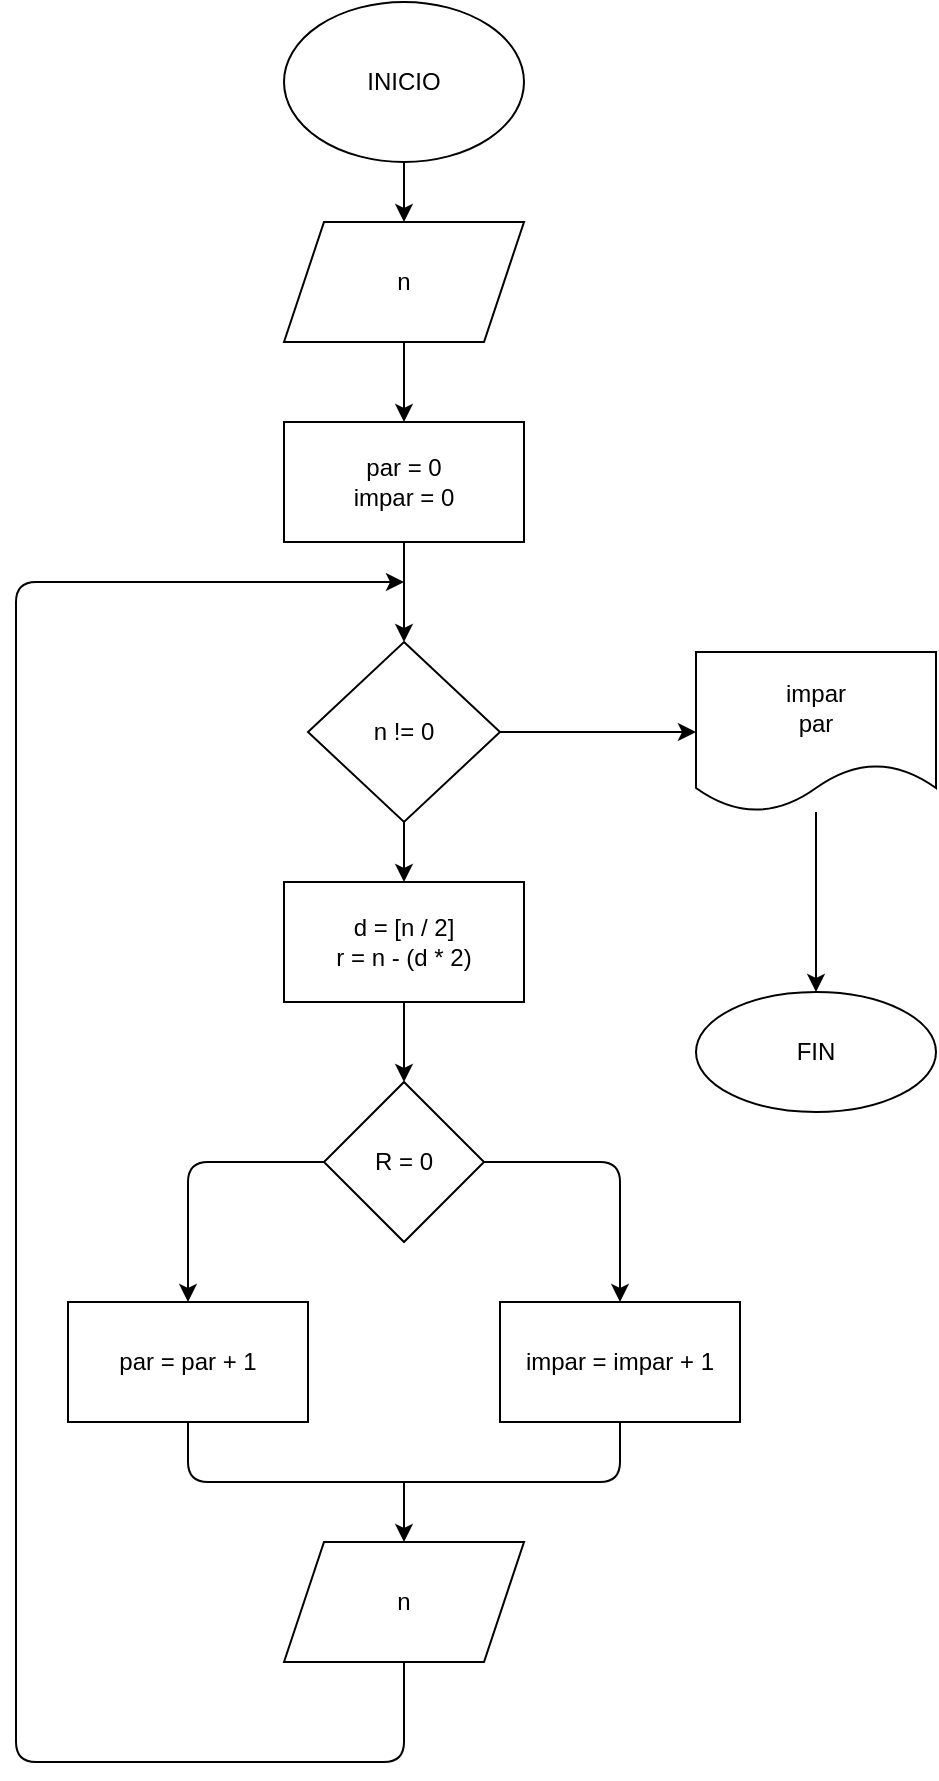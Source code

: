 <mxfile>
    <diagram id="7PW-OXnAxwLquLKTfhA-" name="Página-1">
        <mxGraphModel dx="848" dy="455" grid="1" gridSize="10" guides="1" tooltips="1" connect="1" arrows="1" fold="1" page="1" pageScale="1" pageWidth="827" pageHeight="1169" math="0" shadow="0">
            <root>
                <mxCell id="0"/>
                <mxCell id="1" parent="0"/>
                <mxCell id="4" value="" style="edgeStyle=none;html=1;" edge="1" parent="1" source="2" target="3">
                    <mxGeometry relative="1" as="geometry"/>
                </mxCell>
                <mxCell id="2" value="INICIO" style="ellipse;whiteSpace=wrap;html=1;" vertex="1" parent="1">
                    <mxGeometry x="354" y="30" width="120" height="80" as="geometry"/>
                </mxCell>
                <mxCell id="6" value="" style="edgeStyle=none;html=1;" edge="1" parent="1" source="3" target="5">
                    <mxGeometry relative="1" as="geometry"/>
                </mxCell>
                <mxCell id="3" value="n" style="shape=parallelogram;perimeter=parallelogramPerimeter;whiteSpace=wrap;html=1;fixedSize=1;" vertex="1" parent="1">
                    <mxGeometry x="354" y="140" width="120" height="60" as="geometry"/>
                </mxCell>
                <mxCell id="8" value="" style="edgeStyle=none;html=1;" edge="1" parent="1" source="5" target="7">
                    <mxGeometry relative="1" as="geometry"/>
                </mxCell>
                <mxCell id="5" value="par = 0&lt;br&gt;impar = 0" style="whiteSpace=wrap;html=1;" vertex="1" parent="1">
                    <mxGeometry x="354" y="240" width="120" height="60" as="geometry"/>
                </mxCell>
                <mxCell id="10" value="" style="edgeStyle=none;html=1;" edge="1" parent="1" source="7" target="9">
                    <mxGeometry relative="1" as="geometry"/>
                </mxCell>
                <mxCell id="22" value="" style="edgeStyle=none;html=1;" edge="1" parent="1" source="7" target="21">
                    <mxGeometry relative="1" as="geometry"/>
                </mxCell>
                <mxCell id="7" value="n != 0" style="rhombus;whiteSpace=wrap;html=1;" vertex="1" parent="1">
                    <mxGeometry x="366" y="350" width="96" height="90" as="geometry"/>
                </mxCell>
                <mxCell id="12" value="" style="edgeStyle=none;html=1;" edge="1" parent="1" source="9" target="11">
                    <mxGeometry relative="1" as="geometry"/>
                </mxCell>
                <mxCell id="9" value="d = [n / 2]&lt;br&gt;r = n - (d * 2)" style="whiteSpace=wrap;html=1;" vertex="1" parent="1">
                    <mxGeometry x="354" y="470" width="120" height="60" as="geometry"/>
                </mxCell>
                <mxCell id="14" value="" style="edgeStyle=none;html=1;" edge="1" parent="1" source="11" target="13">
                    <mxGeometry relative="1" as="geometry">
                        <Array as="points">
                            <mxPoint x="522" y="610"/>
                        </Array>
                    </mxGeometry>
                </mxCell>
                <mxCell id="16" value="" style="edgeStyle=none;html=1;" edge="1" parent="1" source="11" target="15">
                    <mxGeometry relative="1" as="geometry">
                        <Array as="points">
                            <mxPoint x="306" y="610"/>
                        </Array>
                    </mxGeometry>
                </mxCell>
                <mxCell id="11" value="R = 0" style="rhombus;whiteSpace=wrap;html=1;" vertex="1" parent="1">
                    <mxGeometry x="374" y="570" width="80" height="80" as="geometry"/>
                </mxCell>
                <mxCell id="13" value="impar = impar + 1" style="whiteSpace=wrap;html=1;" vertex="1" parent="1">
                    <mxGeometry x="462" y="680" width="120" height="60" as="geometry"/>
                </mxCell>
                <mxCell id="15" value="par = par + 1" style="whiteSpace=wrap;html=1;" vertex="1" parent="1">
                    <mxGeometry x="246" y="680" width="120" height="60" as="geometry"/>
                </mxCell>
                <mxCell id="17" value="n" style="shape=parallelogram;perimeter=parallelogramPerimeter;whiteSpace=wrap;html=1;fixedSize=1;" vertex="1" parent="1">
                    <mxGeometry x="354" y="800" width="120" height="60" as="geometry"/>
                </mxCell>
                <mxCell id="18" value="" style="endArrow=none;html=1;entryX=0.5;entryY=1;entryDx=0;entryDy=0;exitX=0.5;exitY=1;exitDx=0;exitDy=0;" edge="1" parent="1" source="15" target="13">
                    <mxGeometry width="50" height="50" relative="1" as="geometry">
                        <mxPoint x="380" y="770" as="sourcePoint"/>
                        <mxPoint x="430" y="720" as="targetPoint"/>
                        <Array as="points">
                            <mxPoint x="306" y="770"/>
                            <mxPoint x="522" y="770"/>
                        </Array>
                    </mxGeometry>
                </mxCell>
                <mxCell id="19" value="" style="endArrow=classic;html=1;entryX=0.5;entryY=0;entryDx=0;entryDy=0;" edge="1" parent="1" target="17">
                    <mxGeometry width="50" height="50" relative="1" as="geometry">
                        <mxPoint x="414" y="770" as="sourcePoint"/>
                        <mxPoint x="140" y="860" as="targetPoint"/>
                    </mxGeometry>
                </mxCell>
                <mxCell id="20" value="" style="endArrow=classic;html=1;exitX=0.5;exitY=1;exitDx=0;exitDy=0;" edge="1" parent="1" source="17">
                    <mxGeometry width="50" height="50" relative="1" as="geometry">
                        <mxPoint x="170" y="830" as="sourcePoint"/>
                        <mxPoint x="414" y="320" as="targetPoint"/>
                        <Array as="points">
                            <mxPoint x="414" y="910"/>
                            <mxPoint x="220" y="910"/>
                            <mxPoint x="220" y="320"/>
                        </Array>
                    </mxGeometry>
                </mxCell>
                <mxCell id="24" value="" style="edgeStyle=none;html=1;" edge="1" parent="1" source="21" target="23">
                    <mxGeometry relative="1" as="geometry"/>
                </mxCell>
                <mxCell id="21" value="impar&lt;br&gt;par" style="shape=document;whiteSpace=wrap;html=1;boundedLbl=1;" vertex="1" parent="1">
                    <mxGeometry x="560" y="355" width="120" height="80" as="geometry"/>
                </mxCell>
                <mxCell id="23" value="FIN" style="ellipse;whiteSpace=wrap;html=1;" vertex="1" parent="1">
                    <mxGeometry x="560" y="525" width="120" height="60" as="geometry"/>
                </mxCell>
            </root>
        </mxGraphModel>
    </diagram>
</mxfile>